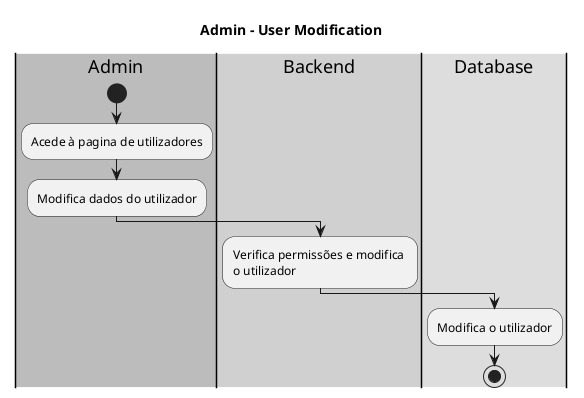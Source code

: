 @startuml

skinparam Monochrome true

title Admin - User Modification

|#bcbcbc|Admin|
|#d0d0d0|Backend|
|#dddddd|Database|

|Admin|
start
    :Acede à pagina de utilizadores;
    :Modifica dados do utilizador;
    |Backend|
    :Verifica permissões e modifica \no utilizador;
    |Database|
    :Modifica o utilizador;
stop

